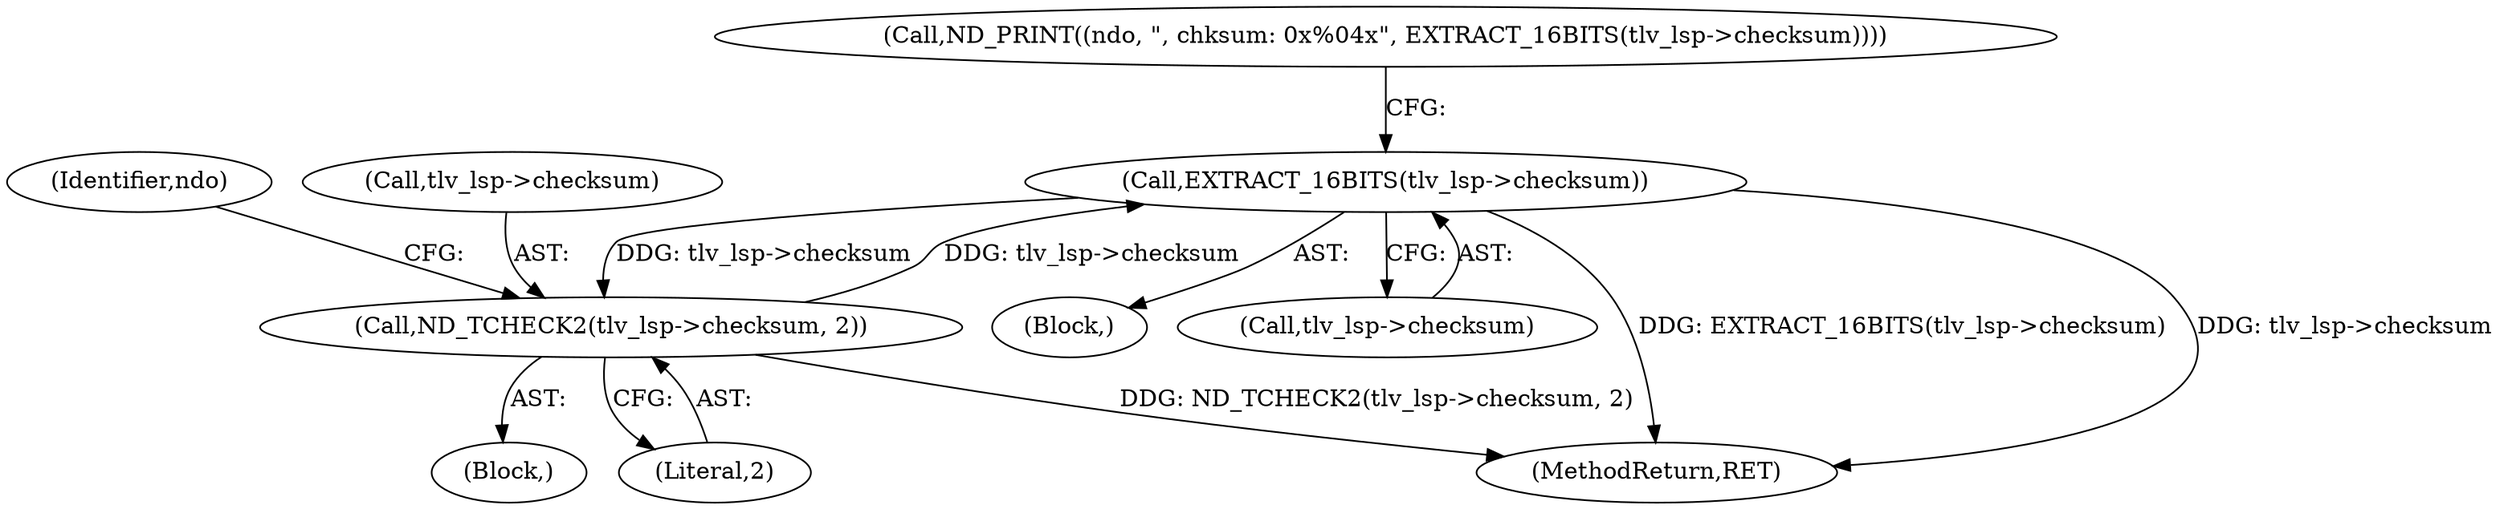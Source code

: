digraph "0_tcpdump_3b32029db354cbc875127869d9b12a9addc75b50@pointer" {
"1002543" [label="(Call,EXTRACT_16BITS(tlv_lsp->checksum))"];
"1002533" [label="(Call,ND_TCHECK2(tlv_lsp->checksum, 2))"];
"1002543" [label="(Call,EXTRACT_16BITS(tlv_lsp->checksum))"];
"1002540" [label="(Identifier,ndo)"];
"1002541" [label="(Block,)"];
"1002544" [label="(Call,tlv_lsp->checksum)"];
"1002486" [label="(Block,)"];
"1002533" [label="(Call,ND_TCHECK2(tlv_lsp->checksum, 2))"];
"1002534" [label="(Call,tlv_lsp->checksum)"];
"1002538" [label="(Call,ND_PRINT((ndo, \", chksum: 0x%04x\", EXTRACT_16BITS(tlv_lsp->checksum))))"];
"1002543" [label="(Call,EXTRACT_16BITS(tlv_lsp->checksum))"];
"1002537" [label="(Literal,2)"];
"1003083" [label="(MethodReturn,RET)"];
"1002543" -> "1002541"  [label="AST: "];
"1002543" -> "1002544"  [label="CFG: "];
"1002544" -> "1002543"  [label="AST: "];
"1002538" -> "1002543"  [label="CFG: "];
"1002543" -> "1003083"  [label="DDG: EXTRACT_16BITS(tlv_lsp->checksum)"];
"1002543" -> "1003083"  [label="DDG: tlv_lsp->checksum"];
"1002543" -> "1002533"  [label="DDG: tlv_lsp->checksum"];
"1002533" -> "1002543"  [label="DDG: tlv_lsp->checksum"];
"1002533" -> "1002486"  [label="AST: "];
"1002533" -> "1002537"  [label="CFG: "];
"1002534" -> "1002533"  [label="AST: "];
"1002537" -> "1002533"  [label="AST: "];
"1002540" -> "1002533"  [label="CFG: "];
"1002533" -> "1003083"  [label="DDG: ND_TCHECK2(tlv_lsp->checksum, 2)"];
}
